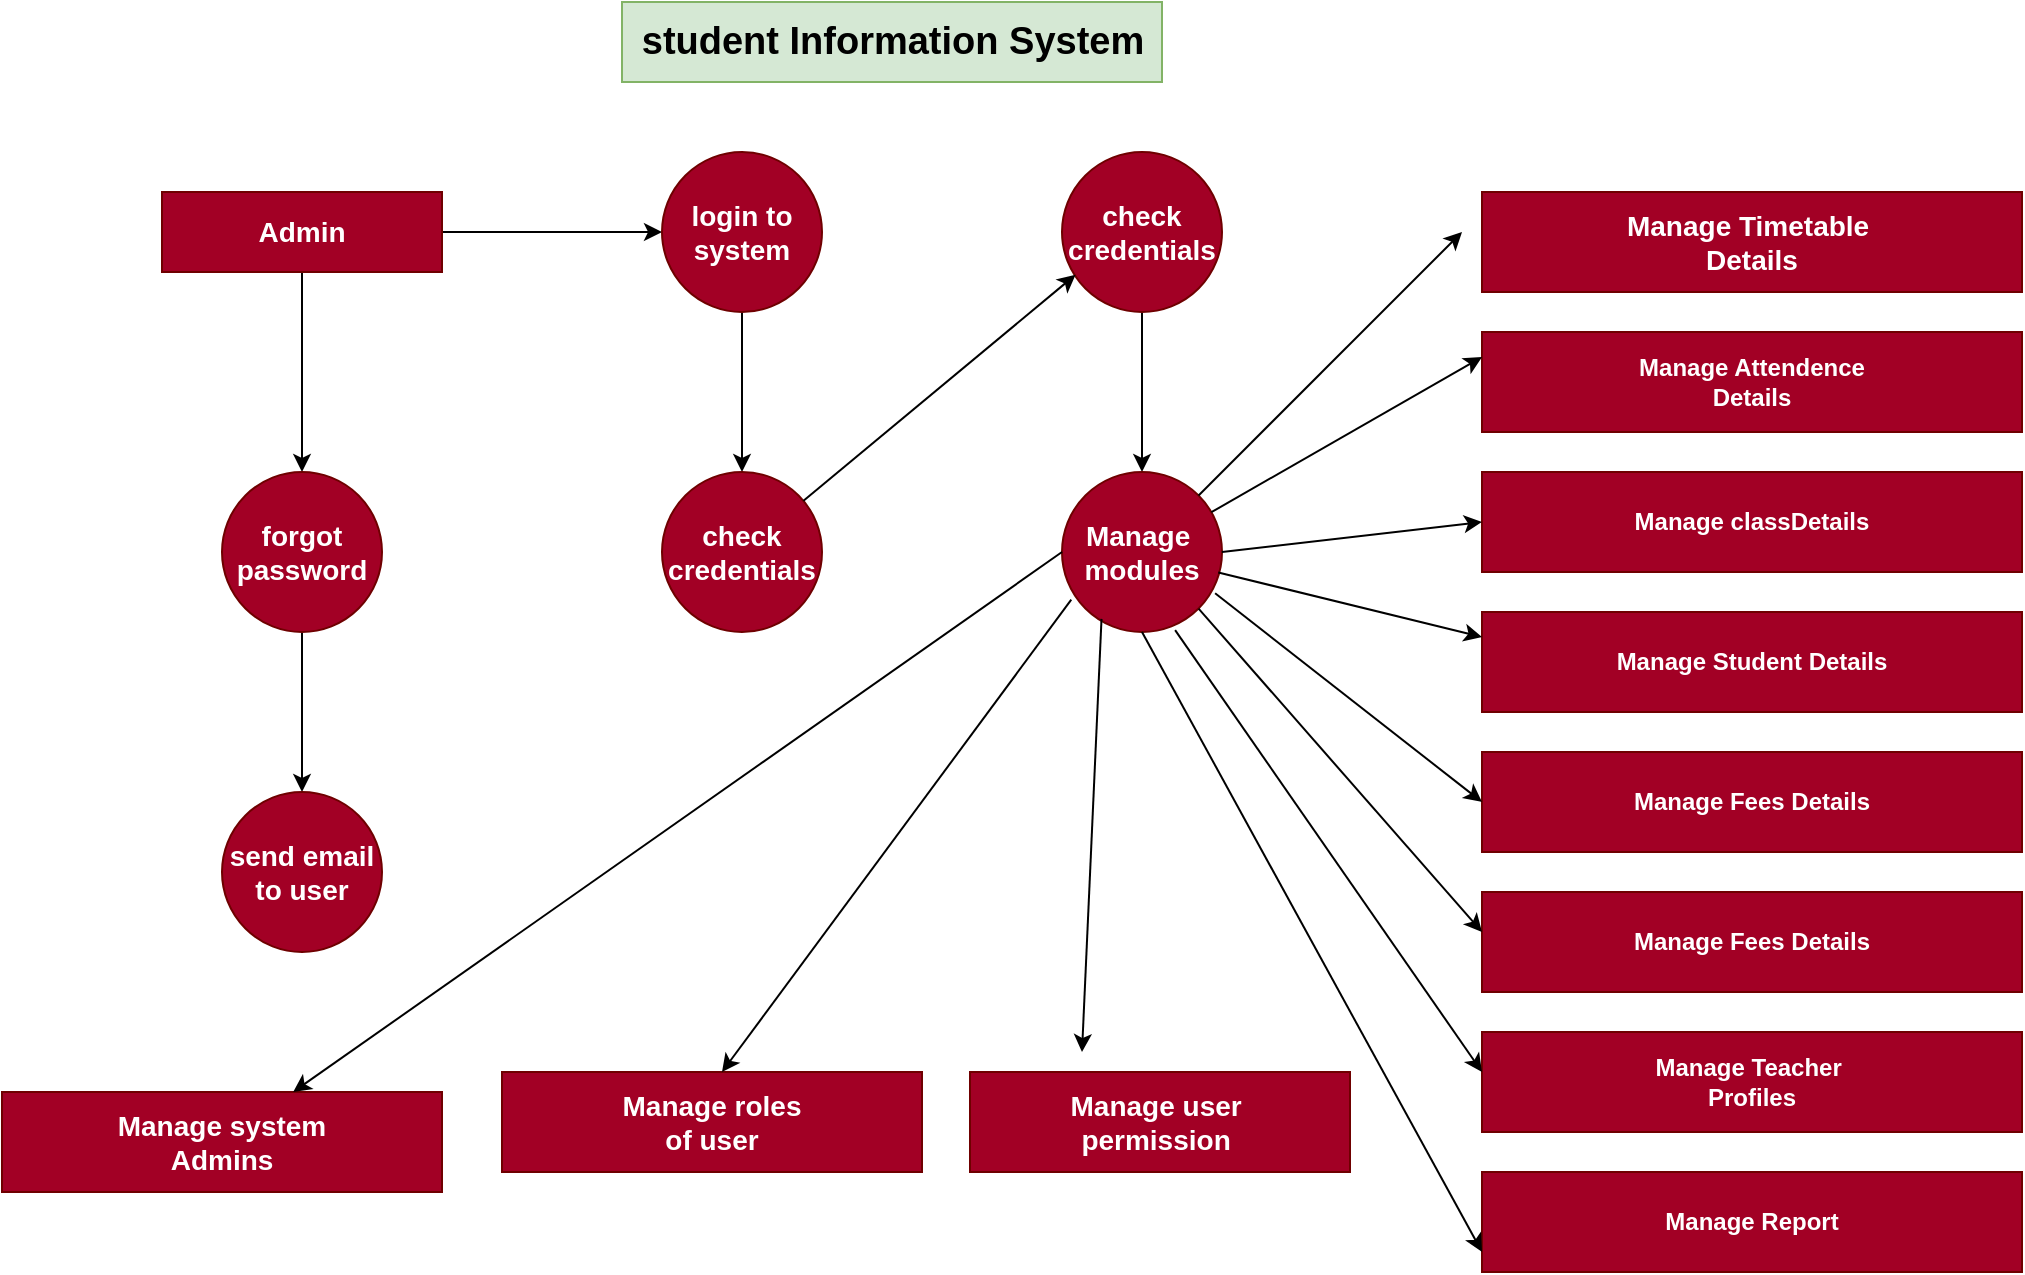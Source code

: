 <mxfile version="28.2.0">
  <diagram name="Page-1" id="_B4KsG3uydyC_bg2sVCs">
    <mxGraphModel dx="2053" dy="661" grid="1" gridSize="10" guides="1" tooltips="1" connect="1" arrows="1" fold="1" page="1" pageScale="1" pageWidth="827" pageHeight="1169" math="0" shadow="0">
      <root>
        <mxCell id="0" />
        <mxCell id="1" parent="0" />
        <mxCell id="Rxa1EBGvv-QaAGRhn5k4-1" value="&lt;b&gt;&lt;font style=&quot;font-size: 19px;&quot;&gt;student Information System&lt;/font&gt;&lt;/b&gt;" style="text;html=1;align=center;verticalAlign=middle;resizable=0;points=[];autosize=1;strokeColor=#82b366;fillColor=#d5e8d4;" parent="1" vertex="1">
          <mxGeometry x="240" y="35" width="270" height="40" as="geometry" />
        </mxCell>
        <mxCell id="ZSu0kORyn2G5vzZGHs3y-2" value="" style="edgeStyle=orthogonalEdgeStyle;rounded=0;orthogonalLoop=1;jettySize=auto;html=1;" edge="1" parent="1" source="Rxa1EBGvv-QaAGRhn5k4-2" target="ZSu0kORyn2G5vzZGHs3y-1">
          <mxGeometry relative="1" as="geometry" />
        </mxCell>
        <mxCell id="ZSu0kORyn2G5vzZGHs3y-6" value="" style="edgeStyle=orthogonalEdgeStyle;rounded=0;orthogonalLoop=1;jettySize=auto;html=1;" edge="1" parent="1" source="Rxa1EBGvv-QaAGRhn5k4-2" target="ZSu0kORyn2G5vzZGHs3y-5">
          <mxGeometry relative="1" as="geometry" />
        </mxCell>
        <mxCell id="Rxa1EBGvv-QaAGRhn5k4-2" value="&lt;b&gt;&lt;font style=&quot;font-size: 14px;&quot;&gt;Admin&lt;/font&gt;&lt;/b&gt;" style="rounded=0;whiteSpace=wrap;html=1;fillColor=#a20025;fontColor=#ffffff;strokeColor=#6F0000;" parent="1" vertex="1">
          <mxGeometry x="10" y="130" width="140" height="40" as="geometry" />
        </mxCell>
        <mxCell id="ZSu0kORyn2G5vzZGHs3y-4" value="" style="edgeStyle=orthogonalEdgeStyle;rounded=0;orthogonalLoop=1;jettySize=auto;html=1;" edge="1" parent="1" source="ZSu0kORyn2G5vzZGHs3y-1" target="ZSu0kORyn2G5vzZGHs3y-3">
          <mxGeometry relative="1" as="geometry" />
        </mxCell>
        <mxCell id="ZSu0kORyn2G5vzZGHs3y-1" value="&lt;b&gt;&lt;font style=&quot;font-size: 14px;&quot;&gt;login to&lt;/font&gt;&lt;/b&gt;&lt;div&gt;&lt;b&gt;&lt;font style=&quot;font-size: 14px;&quot;&gt;system&lt;/font&gt;&lt;/b&gt;&lt;/div&gt;" style="ellipse;whiteSpace=wrap;html=1;fillColor=#a20025;strokeColor=#6F0000;fontColor=#ffffff;rounded=0;" vertex="1" parent="1">
          <mxGeometry x="260" y="110" width="80" height="80" as="geometry" />
        </mxCell>
        <mxCell id="ZSu0kORyn2G5vzZGHs3y-3" value="&lt;b&gt;&lt;font style=&quot;font-size: 14px;&quot;&gt;check&lt;/font&gt;&lt;/b&gt;&lt;div&gt;&lt;b&gt;&lt;font style=&quot;font-size: 14px;&quot;&gt;credentials&lt;/font&gt;&lt;/b&gt;&lt;/div&gt;" style="ellipse;whiteSpace=wrap;html=1;fillColor=#a20025;strokeColor=#6F0000;fontColor=#ffffff;rounded=0;" vertex="1" parent="1">
          <mxGeometry x="260" y="270" width="80" height="80" as="geometry" />
        </mxCell>
        <mxCell id="ZSu0kORyn2G5vzZGHs3y-10" value="" style="edgeStyle=orthogonalEdgeStyle;rounded=0;orthogonalLoop=1;jettySize=auto;html=1;" edge="1" parent="1" source="ZSu0kORyn2G5vzZGHs3y-5" target="ZSu0kORyn2G5vzZGHs3y-9">
          <mxGeometry relative="1" as="geometry" />
        </mxCell>
        <mxCell id="ZSu0kORyn2G5vzZGHs3y-5" value="&lt;b&gt;&lt;font style=&quot;font-size: 14px;&quot;&gt;forgot password&lt;/font&gt;&lt;/b&gt;" style="ellipse;whiteSpace=wrap;html=1;fillColor=#a20025;strokeColor=#6F0000;fontColor=#ffffff;rounded=0;" vertex="1" parent="1">
          <mxGeometry x="40" y="270" width="80" height="80" as="geometry" />
        </mxCell>
        <mxCell id="ZSu0kORyn2G5vzZGHs3y-9" value="&lt;span style=&quot;font-size: 14px;&quot;&gt;&lt;b&gt;send email&lt;/b&gt;&lt;/span&gt;&lt;div&gt;&lt;span style=&quot;font-size: 14px;&quot;&gt;&lt;b&gt;to user&lt;/b&gt;&lt;/span&gt;&lt;/div&gt;" style="ellipse;whiteSpace=wrap;html=1;fillColor=#a20025;strokeColor=#6F0000;fontColor=#ffffff;rounded=0;" vertex="1" parent="1">
          <mxGeometry x="40" y="430" width="80" height="80" as="geometry" />
        </mxCell>
        <mxCell id="ZSu0kORyn2G5vzZGHs3y-19" value="" style="edgeStyle=orthogonalEdgeStyle;rounded=0;orthogonalLoop=1;jettySize=auto;html=1;" edge="1" parent="1" source="ZSu0kORyn2G5vzZGHs3y-11" target="ZSu0kORyn2G5vzZGHs3y-18">
          <mxGeometry relative="1" as="geometry" />
        </mxCell>
        <mxCell id="ZSu0kORyn2G5vzZGHs3y-11" value="&lt;b&gt;&lt;font style=&quot;font-size: 14px;&quot;&gt;check&lt;/font&gt;&lt;/b&gt;&lt;div&gt;&lt;b&gt;&lt;font style=&quot;font-size: 14px;&quot;&gt;credentials&lt;/font&gt;&lt;/b&gt;&lt;/div&gt;" style="ellipse;whiteSpace=wrap;html=1;fillColor=#a20025;strokeColor=#6F0000;fontColor=#ffffff;rounded=0;" vertex="1" parent="1">
          <mxGeometry x="460" y="110" width="80" height="80" as="geometry" />
        </mxCell>
        <mxCell id="ZSu0kORyn2G5vzZGHs3y-17" value="" style="endArrow=classic;html=1;rounded=0;entryX=0.085;entryY=0.767;entryDx=0;entryDy=0;entryPerimeter=0;" edge="1" parent="1" source="ZSu0kORyn2G5vzZGHs3y-3" target="ZSu0kORyn2G5vzZGHs3y-11">
          <mxGeometry width="50" height="50" relative="1" as="geometry">
            <mxPoint x="380" y="360" as="sourcePoint" />
            <mxPoint x="380" y="260" as="targetPoint" />
          </mxGeometry>
        </mxCell>
        <mxCell id="ZSu0kORyn2G5vzZGHs3y-18" value="&lt;b&gt;&lt;font style=&quot;font-size: 14px;&quot;&gt;Manage&amp;nbsp;&lt;/font&gt;&lt;/b&gt;&lt;div&gt;&lt;b&gt;&lt;font style=&quot;font-size: 14px;&quot;&gt;modules&lt;/font&gt;&lt;/b&gt;&lt;/div&gt;" style="ellipse;whiteSpace=wrap;html=1;fillColor=#a20025;strokeColor=#6F0000;fontColor=#ffffff;rounded=0;" vertex="1" parent="1">
          <mxGeometry x="460" y="270" width="80" height="80" as="geometry" />
        </mxCell>
        <mxCell id="ZSu0kORyn2G5vzZGHs3y-20" value="&lt;b&gt;&lt;font style=&quot;font-size: 14px;&quot;&gt;Manage system&lt;/font&gt;&lt;/b&gt;&lt;div&gt;&lt;b&gt;&lt;font style=&quot;font-size: 14px;&quot;&gt;Admins&lt;/font&gt;&lt;/b&gt;&lt;/div&gt;" style="rounded=0;whiteSpace=wrap;html=1;fillColor=#a20025;fontColor=#ffffff;strokeColor=#6F0000;" vertex="1" parent="1">
          <mxGeometry x="-70" y="580" width="220" height="50" as="geometry" />
        </mxCell>
        <mxCell id="ZSu0kORyn2G5vzZGHs3y-22" value="&lt;b&gt;&lt;font style=&quot;font-size: 14px;&quot;&gt;Manage roles&lt;/font&gt;&lt;/b&gt;&lt;div&gt;&lt;b&gt;&lt;font style=&quot;font-size: 14px;&quot;&gt;of user&lt;/font&gt;&lt;/b&gt;&lt;/div&gt;" style="rounded=0;whiteSpace=wrap;html=1;fillColor=#a20025;fontColor=#ffffff;strokeColor=#6F0000;" vertex="1" parent="1">
          <mxGeometry x="180" y="570" width="210" height="50" as="geometry" />
        </mxCell>
        <mxCell id="ZSu0kORyn2G5vzZGHs3y-23" value="&lt;b&gt;&lt;font style=&quot;font-size: 14px;&quot;&gt;Manage user&amp;nbsp;&lt;/font&gt;&lt;/b&gt;&lt;div&gt;&lt;b&gt;&lt;font style=&quot;font-size: 14px;&quot;&gt;permission&amp;nbsp;&lt;/font&gt;&lt;/b&gt;&lt;/div&gt;" style="whiteSpace=wrap;html=1;fillColor=#a20025;fontColor=#ffffff;strokeColor=#6F0000;" vertex="1" parent="1">
          <mxGeometry x="414" y="570" width="190" height="50" as="geometry" />
        </mxCell>
        <mxCell id="ZSu0kORyn2G5vzZGHs3y-28" value="" style="endArrow=classic;html=1;rounded=0;exitX=0;exitY=0.5;exitDx=0;exitDy=0;" edge="1" parent="1" source="ZSu0kORyn2G5vzZGHs3y-18" target="ZSu0kORyn2G5vzZGHs3y-20">
          <mxGeometry width="50" height="50" relative="1" as="geometry">
            <mxPoint x="320" y="400" as="sourcePoint" />
            <mxPoint x="370" y="350" as="targetPoint" />
          </mxGeometry>
        </mxCell>
        <mxCell id="ZSu0kORyn2G5vzZGHs3y-30" value="" style="endArrow=classic;html=1;rounded=0;exitX=0.058;exitY=0.798;exitDx=0;exitDy=0;exitPerimeter=0;" edge="1" parent="1" source="ZSu0kORyn2G5vzZGHs3y-18">
          <mxGeometry width="50" height="50" relative="1" as="geometry">
            <mxPoint x="320" y="400" as="sourcePoint" />
            <mxPoint x="290" y="570" as="targetPoint" />
          </mxGeometry>
        </mxCell>
        <mxCell id="ZSu0kORyn2G5vzZGHs3y-31" value="&lt;b&gt;&lt;font style=&quot;font-size: 14px;&quot;&gt;Manage Timetable&amp;nbsp;&lt;/font&gt;&lt;/b&gt;&lt;div&gt;&lt;b&gt;&lt;font style=&quot;font-size: 14px;&quot;&gt;Details&lt;/font&gt;&lt;/b&gt;&lt;/div&gt;" style="rounded=0;whiteSpace=wrap;html=1;fillColor=#a20025;fontColor=#ffffff;strokeColor=#6F0000;" vertex="1" parent="1">
          <mxGeometry x="670" y="130" width="270" height="50" as="geometry" />
        </mxCell>
        <mxCell id="ZSu0kORyn2G5vzZGHs3y-32" value="&lt;b&gt;&lt;font&gt;&lt;font style=&quot;&quot;&gt;Manage&lt;/font&gt; &lt;font style=&quot;&quot;&gt;Attendence&lt;/font&gt;&lt;/font&gt;&lt;/b&gt;&lt;div&gt;&lt;b&gt;&lt;font&gt;Details&lt;/font&gt;&lt;/b&gt;&lt;/div&gt;" style="whiteSpace=wrap;html=1;fillColor=#a20025;strokeColor=#6F0000;fontColor=#ffffff;rounded=0;" vertex="1" parent="1">
          <mxGeometry x="670" y="200" width="270" height="50" as="geometry" />
        </mxCell>
        <mxCell id="ZSu0kORyn2G5vzZGHs3y-38" value="&lt;b&gt;Manage classDetails&lt;/b&gt;" style="whiteSpace=wrap;html=1;fillColor=#a20025;strokeColor=#6F0000;fontColor=#ffffff;rounded=0;" vertex="1" parent="1">
          <mxGeometry x="670" y="270" width="270" height="50" as="geometry" />
        </mxCell>
        <mxCell id="ZSu0kORyn2G5vzZGHs3y-42" value="&lt;b&gt;Manage Student Details&lt;/b&gt;" style="whiteSpace=wrap;html=1;fillColor=#a20025;strokeColor=#6F0000;fontColor=#ffffff;rounded=0;" vertex="1" parent="1">
          <mxGeometry x="670" y="340" width="270" height="50" as="geometry" />
        </mxCell>
        <mxCell id="ZSu0kORyn2G5vzZGHs3y-44" value="&lt;b&gt;Manage Fees Details&lt;/b&gt;" style="whiteSpace=wrap;html=1;fillColor=#a20025;strokeColor=#6F0000;fontColor=#ffffff;rounded=0;" vertex="1" parent="1">
          <mxGeometry x="670" y="410" width="270" height="50" as="geometry" />
        </mxCell>
        <mxCell id="ZSu0kORyn2G5vzZGHs3y-46" value="&lt;b&gt;Manage Fees Details&lt;/b&gt;" style="whiteSpace=wrap;html=1;fillColor=#a20025;strokeColor=#6F0000;fontColor=#ffffff;rounded=0;" vertex="1" parent="1">
          <mxGeometry x="670" y="480" width="270" height="50" as="geometry" />
        </mxCell>
        <mxCell id="ZSu0kORyn2G5vzZGHs3y-48" value="" style="endArrow=classic;html=1;rounded=0;exitX=0.247;exitY=0.918;exitDx=0;exitDy=0;exitPerimeter=0;" edge="1" parent="1" source="ZSu0kORyn2G5vzZGHs3y-18">
          <mxGeometry width="50" height="50" relative="1" as="geometry">
            <mxPoint x="410" y="530" as="sourcePoint" />
            <mxPoint x="470" y="560" as="targetPoint" />
          </mxGeometry>
        </mxCell>
        <mxCell id="ZSu0kORyn2G5vzZGHs3y-49" value="&lt;b&gt;Manage Teacher&amp;nbsp;&lt;/b&gt;&lt;div&gt;&lt;b&gt;Profiles&lt;/b&gt;&lt;/div&gt;" style="whiteSpace=wrap;html=1;fillColor=#a20025;strokeColor=#6F0000;fontColor=#ffffff;rounded=0;" vertex="1" parent="1">
          <mxGeometry x="670" y="550" width="270" height="50" as="geometry" />
        </mxCell>
        <mxCell id="ZSu0kORyn2G5vzZGHs3y-51" value="&lt;b&gt;Manage Report&lt;/b&gt;" style="whiteSpace=wrap;html=1;fillColor=#a20025;strokeColor=#6F0000;fontColor=#ffffff;rounded=0;" vertex="1" parent="1">
          <mxGeometry x="670" y="620" width="270" height="50" as="geometry" />
        </mxCell>
        <mxCell id="ZSu0kORyn2G5vzZGHs3y-53" value="" style="endArrow=classic;html=1;rounded=0;" edge="1" parent="1" source="ZSu0kORyn2G5vzZGHs3y-18">
          <mxGeometry width="50" height="50" relative="1" as="geometry">
            <mxPoint x="490" y="420" as="sourcePoint" />
            <mxPoint x="660" y="150" as="targetPoint" />
          </mxGeometry>
        </mxCell>
        <mxCell id="ZSu0kORyn2G5vzZGHs3y-54" value="" style="endArrow=classic;html=1;rounded=0;entryX=0;entryY=0.25;entryDx=0;entryDy=0;" edge="1" parent="1" source="ZSu0kORyn2G5vzZGHs3y-18" target="ZSu0kORyn2G5vzZGHs3y-32">
          <mxGeometry width="50" height="50" relative="1" as="geometry">
            <mxPoint x="490" y="420" as="sourcePoint" />
            <mxPoint x="540" y="370" as="targetPoint" />
          </mxGeometry>
        </mxCell>
        <mxCell id="ZSu0kORyn2G5vzZGHs3y-55" value="" style="endArrow=classic;html=1;rounded=0;exitX=1;exitY=0.5;exitDx=0;exitDy=0;entryX=0;entryY=0.5;entryDx=0;entryDy=0;" edge="1" parent="1" source="ZSu0kORyn2G5vzZGHs3y-18" target="ZSu0kORyn2G5vzZGHs3y-38">
          <mxGeometry width="50" height="50" relative="1" as="geometry">
            <mxPoint x="490" y="420" as="sourcePoint" />
            <mxPoint x="660" y="290" as="targetPoint" />
          </mxGeometry>
        </mxCell>
        <mxCell id="ZSu0kORyn2G5vzZGHs3y-56" value="" style="endArrow=classic;html=1;rounded=0;entryX=0;entryY=0.25;entryDx=0;entryDy=0;exitX=0.977;exitY=0.628;exitDx=0;exitDy=0;exitPerimeter=0;" edge="1" parent="1" source="ZSu0kORyn2G5vzZGHs3y-18" target="ZSu0kORyn2G5vzZGHs3y-42">
          <mxGeometry width="50" height="50" relative="1" as="geometry">
            <mxPoint x="490" y="420" as="sourcePoint" />
            <mxPoint x="540" y="370" as="targetPoint" />
          </mxGeometry>
        </mxCell>
        <mxCell id="ZSu0kORyn2G5vzZGHs3y-57" value="" style="endArrow=classic;html=1;rounded=0;entryX=0;entryY=0.5;entryDx=0;entryDy=0;exitX=0.957;exitY=0.758;exitDx=0;exitDy=0;exitPerimeter=0;" edge="1" parent="1" source="ZSu0kORyn2G5vzZGHs3y-18" target="ZSu0kORyn2G5vzZGHs3y-44">
          <mxGeometry width="50" height="50" relative="1" as="geometry">
            <mxPoint x="490" y="420" as="sourcePoint" />
            <mxPoint x="540" y="370" as="targetPoint" />
          </mxGeometry>
        </mxCell>
        <mxCell id="ZSu0kORyn2G5vzZGHs3y-58" value="" style="endArrow=classic;html=1;rounded=0;exitX=1;exitY=1;exitDx=0;exitDy=0;" edge="1" parent="1" source="ZSu0kORyn2G5vzZGHs3y-18">
          <mxGeometry width="50" height="50" relative="1" as="geometry">
            <mxPoint x="490" y="420" as="sourcePoint" />
            <mxPoint x="670" y="500" as="targetPoint" />
          </mxGeometry>
        </mxCell>
        <mxCell id="ZSu0kORyn2G5vzZGHs3y-59" value="" style="endArrow=classic;html=1;rounded=0;exitX=0.707;exitY=0.988;exitDx=0;exitDy=0;exitPerimeter=0;" edge="1" parent="1" source="ZSu0kORyn2G5vzZGHs3y-18">
          <mxGeometry width="50" height="50" relative="1" as="geometry">
            <mxPoint x="490" y="420" as="sourcePoint" />
            <mxPoint x="670" y="570" as="targetPoint" />
          </mxGeometry>
        </mxCell>
        <mxCell id="ZSu0kORyn2G5vzZGHs3y-60" value="" style="endArrow=classic;html=1;rounded=0;exitX=0.5;exitY=1;exitDx=0;exitDy=0;" edge="1" parent="1" source="ZSu0kORyn2G5vzZGHs3y-18">
          <mxGeometry width="50" height="50" relative="1" as="geometry">
            <mxPoint x="510" y="370" as="sourcePoint" />
            <mxPoint x="670" y="660" as="targetPoint" />
          </mxGeometry>
        </mxCell>
      </root>
    </mxGraphModel>
  </diagram>
</mxfile>
